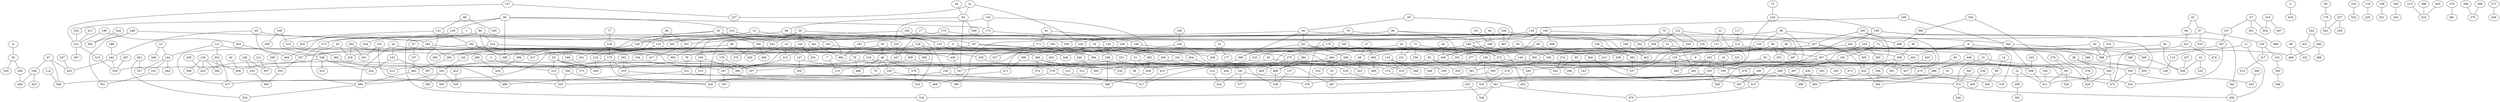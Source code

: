 graph G {
 1 -- 425;
 1 -- 441;
 2 -- 418;
 3 -- 223;
 5 -- 403;
 5 -- 568;
 5 -- 78;
 5 -- 438;
 6 -- 35;
 7 -- 110;
 8 -- 268;
 8 -- 401;
 9 -- 509;
 9 -- 285;
 10 -- 506;
 10 -- 225;
 11 -- 450;
 11 -- 115;
 12 -- 131;
 12 -- 330;
 13 -- 140;
 13 -- 194;
 14 -- 69;
 15 -- 486;
 15 -- 149;
 16 -- 330;
 17 -- 166;
 17 -- 123;
 17 -- 447;
 18 -- 273;
 18 -- 53;
 18 -- 165;
 18 -- 255;
 18 -- 190;
 19 -- 312;
 19 -- 429;
 19 -- 251;
 20 -- 265;
 20 -- 500;
 20 -- 231;
 21 -- 512;
 21 -- 458;
 21 -- 325;
 21 -- 56;
 22 -- 209;
 22 -- 511;
 23 -- 340;
 23 -- 144;
 24 -- 494;
 24 -- 417;
 24 -- 152;
 26 -- 318;
 26 -- 494;
 27 -- 68;
 27 -- 465;
 29 -- 90;
 29 -- 487;
 30 -- 369;
 30 -- 219;
 30 -- 46;
 32 -- 206;
 32 -- 177;
 33 -- 387;
 34 -- 547;
 34 -- 318;
 34 -- 258;
 34 -- 204;
 34 -- 206;
 35 -- 545;
 35 -- 260;
 36 -- 358;
 38 -- 300;
 38 -- 511;
 39 -- 532;
 39 -- 190;
 39 -- 133;
 39 -- 143;
 40 -- 568;
 40 -- 245;
 40 -- 465;
 41 -- 237;
 41 -- 228;
 41 -- 63;
 42 -- 409;
 43 -- 518;
 43 -- 278;
 44 -- 63;
 46 -- 249;
 46 -- 70;
 46 -- 472;
 46 -- 110;
 46 -- 498;
 46 -- 270;
 47 -- 452;
 47 -- 346;
 47 -- 146;
 49 -- 253;
 50 -- 129;
 50 -- 388;
 50 -- 252;
 50 -- 173;
 50 -- 216;
 52 -- 401;
 52 -- 484;
 52 -- 125;
 53 -- 373;
 53 -- 327;
 53 -- 223;
 53 -- 449;
 55 -- 250;
 55 -- 293;
 57 -- 554;
 57 -- 391;
 57 -- 107;
 58 -- 499;
 58 -- 329;
 58 -- 228;
 58 -- 139;
 59 -- 68;
 59 -- 413;
 60 -- 142;
 60 -- 429;
 61 -- 87;
 61 -- 96;
 62 -- 506;
 62 -- 125;
 63 -- 547;
 63 -- 530;
 63 -- 89;
 64 -- 439;
 65 -- 297;
 65 -- 442;
 65 -- 123;
 66 -- 287;
 66 -- 537;
 66 -- 277;
 66 -- 253;
 67 -- 157;
 68 -- 325;
 69 -- 326;
 71 -- 469;
 71 -- 191;
 71 -- 378;
 71 -- 186;
 72 -- 124;
 73 -- 231;
 73 -- 259;
 73 -- 372;
 73 -- 275;
 75 -- 202;
 75 -- 254;
 76 -- 512;
 76 -- 498;
 76 -- 390;
 77 -- 138;
 78 -- 331;
 79 -- 183;
 79 -- 402;
 80 -- 217;
 80 -- 464;
 80 -- 224;
 80 -- 516;
 80 -- 130;
 81 -- 171;
 81 -- 236;
 83 -- 470;
 84 -- 351;
 84 -- 123;
 85 -- 542;
 85 -- 163;
 86 -- 556;
 86 -- 228;
 86 -- 402;
 86 -- 353;
 87 -- 533;
 87 -- 140;
 87 -- 150;
 88 -- 295;
 88 -- 141;
 89 -- 388;
 89 -- 133;
 90 -- 336;
 90 -- 520;
 90 -- 201;
 90 -- 399;
 91 -- 564;
 92 -- 174;
 92 -- 354;
 92 -- 381;
 94 -- 298;
 95 -- 178;
 96 -- 321;
 98 -- 222;
 98 -- 469;
 99 -- 103;
 99 -- 538;
 99 -- 439;
 99 -- 382;
 102 -- 522;
 103 -- 458;
 104 -- 511;
 105 -- 301;
 105 -- 535;
 106 -- 344;
 106 -- 273;
 106 -- 487;
 107 -- 187;
 108 -- 341;
 108 -- 296;
 108 -- 381;
 109 -- 134;
 109 -- 344;
 111 -- 304;
 111 -- 332;
 111 -- 144;
 114 -- 346;
 115 -- 149;
 116 -- 223;
 116 -- 387;
 117 -- 212;
 118 -- 220;
 119 -- 510;
 119 -- 398;
 119 -- 338;
 120 -- 433;
 120 -- 396;
 120 -- 409;
 120 -- 566;
 122 -- 376;
 122 -- 294;
 122 -- 135;
 122 -- 287;
 123 -- 335;
 123 -- 451;
 123 -- 389;
 124 -- 296;
 124 -- 198;
 125 -- 485;
 125 -- 285;
 125 -- 393;
 127 -- 237;
 127 -- 421;
 128 -- 312;
 128 -- 362;
 128 -- 314;
 129 -- 434;
 130 -- 162;
 130 -- 258;
 131 -- 362;
 132 -- 383;
 132 -- 173;
 132 -- 255;
 133 -- 266;
 134 -- 351;
 134 -- 202;
 136 -- 235;
 136 -- 507;
 137 -- 528;
 138 -- 175;
 139 -- 443;
 140 -- 265;
 141 -- 489;
 141 -- 192;
 141 -- 238;
 142 -- 343;
 143 -- 247;
 143 -- 501;
 144 -- 531;
 144 -- 444;
 144 -- 557;
 145 -- 509;
 145 -- 415;
 146 -- 423;
 146 -- 459;
 147 -- 278;
 147 -- 339;
 150 -- 317;
 150 -- 153;
 151 -- 298;
 152 -- 454;
 152 -- 397;
 153 -- 292;
 156 -- 382;
 157 -- 462;
 158 -- 521;
 160 -- 207;
 160 -- 432;
 160 -- 427;
 162 -- 412;
 162 -- 528;
 162 -- 174;
 164 -- 491;
 164 -- 167;
 165 -- 510;
 165 -- 217;
 166 -- 272;
 166 -- 403;
 167 -- 448;
 167 -- 503;
 167 -- 304;
 168 -- 359;
 168 -- 315;
 170 -- 439;
 170 -- 456;
 171 -- 258;
 171 -- 527;
 172 -- 556;
 172 -- 365;
 173 -- 207;
 173 -- 193;
 174 -- 341;
 175 -- 319;
 175 -- 409;
 175 -- 247;
 175 -- 520;
 176 -- 327;
 176 -- 247;
 178 -- 541;
 180 -- 203;
 180 -- 421;
 181 -- 377;
 181 -- 316;
 181 -- 524;
 182 -- 282;
 182 -- 380;
 182 -- 488;
 182 -- 353;
 182 -- 240;
 183 -- 492;
 184 -- 402;
 185 -- 448;
 185 -- 364;
 186 -- 341;
 186 -- 567;
 187 -- 568;
 187 -- 316;
 188 -- 455;
 189 -- 442;
 190 -- 408;
 190 -- 272;
 190 -- 370;
 191 -- 410;
 191 -- 299;
 192 -- 388;
 192 -- 275;
 192 -- 365;
 192 -- 297;
 193 -- 390;
 193 -- 515;
 194 -- 520;
 194 -- 376;
 195 -- 484;
 195 -- 471;
 196 -- 244;
 198 -- 261;
 198 -- 330;
 198 -- 455;
 198 -- 342;
 200 -- 234;
 201 -- 453;
 201 -- 399;
 201 -- 208;
 202 -- 402;
 203 -- 464;
 204 -- 565;
 204 -- 490;
 205 -- 433;
 207 -- 432;
 207 -- 243;
 207 -- 305;
 208 -- 245;
 208 -- 496;
 208 -- 333;
 209 -- 392;
 211 -- 507;
 212 -- 307;
 212 -- 336;
 213 -- 416;
 214 -- 524;
 215 -- 407;
 215 -- 554;
 216 -- 491;
 216 -- 492;
 219 -- 449;
 221 -- 517;
 223 -- 535;
 224 -- 350;
 224 -- 438;
 227 -- 229;
 227 -- 541;
 228 -- 368;
 233 -- 307;
 233 -- 303;
 233 -- 427;
 235 -- 563;
 236 -- 353;
 236 -- 492;
 236 -- 404;
 238 -- 414;
 238 -- 486;
 238 -- 454;
 238 -- 433;
 239 -- 435;
 240 -- 358;
 240 -- 277;
 240 -- 272;
 240 -- 297;
 242 -- 431;
 242 -- 286;
 243 -- 250;
 243 -- 485;
 243 -- 282;
 244 -- 251;
 244 -- 496;
 245 -- 428;
 245 -- 472;
 247 -- 357;
 247 -- 380;
 248 -- 551;
 248 -- 562;
 248 -- 264;
 249 -- 346;
 249 -- 567;
 250 -- 329;
 250 -- 523;
 252 -- 421;
 255 -- 447;
 258 -- 560;
 260 -- 459;
 261 -- 519;
 261 -- 353;
 261 -- 305;
 262 -- 383;
 262 -- 301;
 262 -- 318;
 264 -- 477;
 264 -- 265;
 264 -- 390;
 265 -- 462;
 266 -- 565;
 266 -- 374;
 266 -- 330;
 267 -- 539;
 270 -- 314;
 272 -- 542;
 273 -- 297;
 274 -- 542;
 275 -- 510;
 275 -- 460;
 276 -- 481;
 277 -- 539;
 277 -- 443;
 278 -- 468;
 278 -- 517;
 279 -- 367;
 279 -- 428;
 280 -- 430;
 282 -- 376;
 282 -- 372;
 284 -- 375;
 285 -- 387;
 286 -- 406;
 286 -- 469;
 288 -- 375;
 290 -- 355;
 292 -- 548;
 294 -- 322;
 294 -- 484;
 297 -- 355;
 298 -- 439;
 299 -- 326;
 299 -- 435;
 299 -- 477;
 299 -- 535;
 300 -- 323;
 300 -- 472;
 300 -- 316;
 302 -- 319;
 304 -- 367;
 304 -- 397;
 305 -- 432;
 307 -- 478;
 307 -- 517;
 307 -- 473;
 307 -- 470;
 308 -- 323;
 309 -- 327;
 309 -- 536;
 310 -- 568;
 312 -- 390;
 315 -- 363;
 317 -- 514;
 319 -- 468;
 320 -- 385;
 320 -- 367;
 321 -- 472;
 321 -- 474;
 330 -- 410;
 331 -- 560;
 331 -- 489;
 332 -- 477;
 332 -- 566;
 334 -- 547;
 334 -- 343;
 335 -- 415;
 336 -- 381;
 337 -- 506;
 341 -- 549;
 341 -- 516;
 341 -- 475;
 342 -- 450;
 343 -- 494;
 343 -- 360;
 343 -- 529;
 344 -- 568;
 344 -- 509;
 345 -- 372;
 347 -- 452;
 348 -- 449;
 351 -- 417;
 355 -- 563;
 356 -- 535;
 356 -- 520;
 358 -- 508;
 358 -- 561;
 358 -- 497;
 362 -- 427;
 362 -- 546;
 363 -- 412;
 364 -- 537;
 364 -- 493;
 367 -- 526;
 367 -- 511;
 368 -- 471;
 368 -- 546;
 371 -- 426;
 372 -- 450;
 372 -- 540;
 378 -- 428;
 382 -- 537;
 383 -- 458;
 384 -- 496;
 385 -- 499;
 386 -- 416;
 389 -- 430;
 391 -- 466;
 399 -- 536;
 404 -- 456;
 405 -- 416;
 410 -- 475;
 411 -- 421;
 415 -- 517;
 420 -- 561;
 421 -- 513;
 421 -- 457;
 422 -- 529;
 432 -- 493;
 432 -- 519;
 432 -- 564;
 436 -- 480;
 436 -- 493;
 438 -- 547;
 439 -- 478;
 439 -- 510;
 440 -- 565;
 441 -- 492;
 442 -- 452;
 442 -- 539;
 443 -- 453;
 445 -- 509;
 446 -- 486;
 446 -- 455;
 458 -- 560;
 461 -- 534;
 461 -- 557;
 462 -- 494;
 462 -- 503;
 465 -- 490;
 471 -- 520;
 479 -- 523;
 484 -- 496;
 486 -- 567;
 494 -- 534;
 496 -- 528;
 500 -- 506;
 508 -- 564;
 509 -- 511;
 513 -- 539;
 518 -- 523;
 525 -- 549;
 531 -- 551;
 544 -- 562;
}
